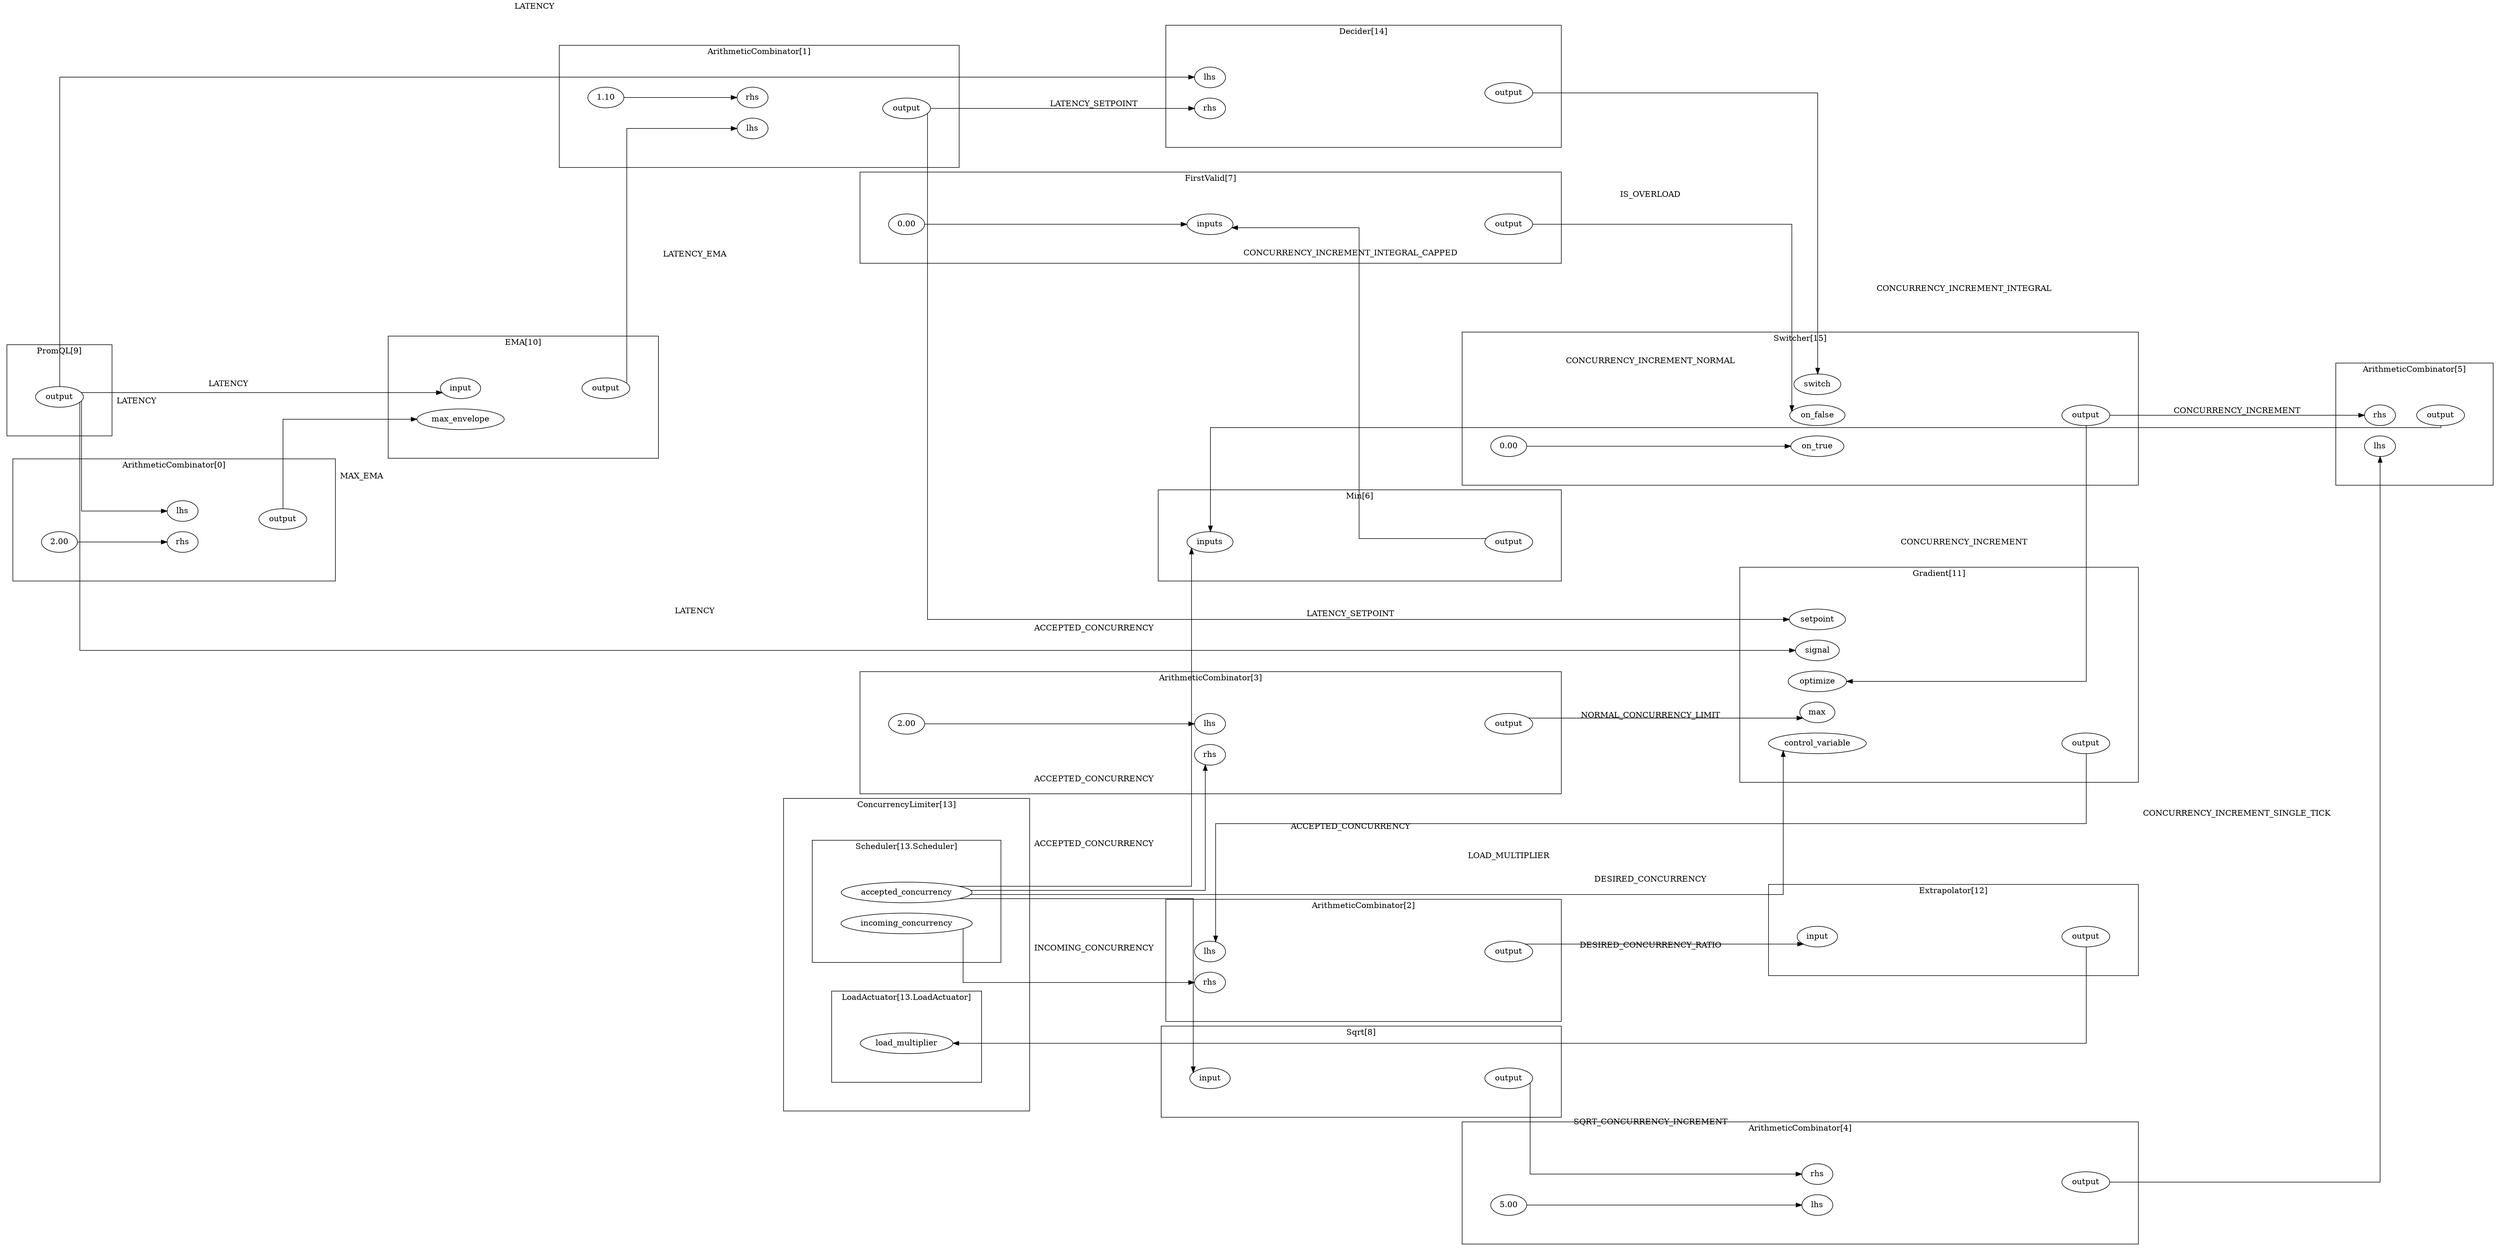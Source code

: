 digraph  {
	subgraph cluster_s1 {
		label="ArithmeticCombinator[0]";margin="50.0";
		n4[label="2.00"];
		n2[label="lhs"];
		n5[label="output"];
		n3[label="rhs"];
		n4->n3;
		n3->n5[style="invis"];
		{rank=same; n2;n3;};
		{rank=same; n5;};
		
	}
	subgraph cluster_s6 {
		label="ArithmeticCombinator[1]";margin="50.0";
		n9[label="1.10"];
		n7[label="lhs"];
		n10[label="output"];
		n8[label="rhs"];
		n9->n8;
		n8->n10[style="invis"];
		{rank=same; n7;n8;};
		{rank=same; n10;};
		
	}
	subgraph cluster_s11 {
		label="ArithmeticCombinator[2]";margin="50.0";
		n13[label="lhs"];
		n14[label="output"];
		n12[label="rhs"];
		n13->n14[style="invis"];
		{rank=same; n12;n13;};
		{rank=same; n14;};
		
	}
	subgraph cluster_s15 {
		label="ArithmeticCombinator[3]";margin="50.0";
		n18[label="2.00"];
		n17[label="lhs"];
		n19[label="output"];
		n16[label="rhs"];
		n18->n17;
		n17->n19[style="invis"];
		{rank=same; n16;n17;};
		{rank=same; n19;};
		
	}
	subgraph cluster_s20 {
		label="ArithmeticCombinator[4]";margin="50.0";
		n23[label="5.00"];
		n22[label="lhs"];
		n24[label="output"];
		n21[label="rhs"];
		n23->n22;
		n22->n24[style="invis"];
		{rank=same; n21;n22;};
		{rank=same; n24;};
		
	}
	subgraph cluster_s25 {
		label="ArithmeticCombinator[5]";margin="50.0";
		n26[label="lhs"];
		n28[label="output"];
		n27[label="rhs"];
		n27->n28[style="invis"];
		{rank=same; n26;n27;};
		{rank=same; n28;};
		
	}
	subgraph cluster_s55 {
		subgraph cluster_s59 {
			label="LoadActuator[13.LoadActuator]";margin="50.0";
			n60[label="load_multiplier"];
			{rank=same; n60;};
			
		}
		subgraph cluster_s56 {
			label="Scheduler[13.Scheduler]";margin="50.0";
			n57[label="accepted_concurrency"];
			n58[label="incoming_concurrency"];
			{rank=same; n57;n58;};
			
		}
		label="ConcurrencyLimiter[13]";margin="50.0";
		
	}
	subgraph cluster_s61 {
		label="Decider[14]";margin="50.0";
		n63[label="lhs"];
		n64[label="output"];
		n62[label="rhs"];
		n63->n64[style="invis"];
		{rank=same; n62;n63;};
		{rank=same; n64;};
		
	}
	subgraph cluster_s41 {
		label="EMA[10]";margin="50.0";
		n43[label="input"];
		n42[label="max_envelope"];
		n44[label="output"];
		n43->n44[style="invis"];
		{rank=same; n42;n43;};
		{rank=same; n44;};
		
	}
	subgraph cluster_s52 {
		label="Extrapolator[12]";margin="50.0";
		n53[label="input"];
		n54[label="output"];
		n53->n54[style="invis"];
		{rank=same; n53;};
		{rank=same; n54;};
		
	}
	subgraph cluster_s32 {
		label="FirstValid[7]";margin="50.0";
		n34[label="0.00"];
		n33[label="inputs"];
		n35[label="output"];
		n34->n33;
		n33->n35[style="invis"];
		{rank=same; n33;n33;};
		{rank=same; n35;};
		
	}
	subgraph cluster_s45 {
		label="Gradient[11]";margin="50.0";
		n50[label="control_variable"];
		n49[label="max"];
		n48[label="optimize"];
		n51[label="output"];
		n47[label="setpoint"];
		n46[label="signal"];
		n50->n51[style="invis"];
		{rank=same; n46;n47;n48;n49;n50;};
		{rank=same; n51;};
		
	}
	subgraph cluster_s29 {
		label="Min[6]";margin="50.0";
		n30[label="inputs"];
		n31[label="output"];
		n30->n31[style="invis"];
		{rank=same; n31;};
		{rank=same; n30;n30;};
		
	}
	subgraph cluster_s39 {
		label="PromQL[9]";margin="50.0";
		n40[label="output"];
		{rank=same; n40;};
		
	}
	subgraph cluster_s36 {
		label="Sqrt[8]";margin="50.0";
		n37[label="input"];
		n38[label="output"];
		n37->n38[style="invis"];
		{rank=same; n37;};
		{rank=same; n38;};
		
	}
	subgraph cluster_s65 {
		label="Switcher[15]";margin="50.0";
		n67[label="0.00"];
		n68[label="on_false"];
		n66[label="on_true"];
		n70[label="output"];
		n69[label="switch"];
		n67->n66;
		n69->n70[style="invis"];
		{rank=same; n66;n68;n69;};
		{rank=same; n70;};
		
	}
	rankdir="LR";splines="ortho";
	n57->n16[label="ACCEPTED_CONCURRENCY"];
	n57->n30[label="ACCEPTED_CONCURRENCY"];
	n57->n37[label="ACCEPTED_CONCURRENCY"];
	n57->n50[label="ACCEPTED_CONCURRENCY"];
	n58->n12[label="INCOMING_CONCURRENCY"];
	n5->n42[label="MAX_EMA"];
	n24->n26[label="CONCURRENCY_INCREMENT_SINGLE_TICK"];
	n35->n68[label="CONCURRENCY_INCREMENT_NORMAL"];
	n38->n21[label="SQRT_CONCURRENCY_INCREMENT"];
	n40->n2[label="LATENCY"];
	n40->n43[label="LATENCY"];
	n40->n46[label="LATENCY"];
	n40->n63[label="LATENCY"];
	n44->n7[label="LATENCY_EMA"];
	n54->n60[label="LOAD_MULTIPLIER"];
	n31->n33[label="CONCURRENCY_INCREMENT_INTEGRAL_CAPPED"];
	n70->n27[label="CONCURRENCY_INCREMENT"];
	n70->n48[label="CONCURRENCY_INCREMENT"];
	n10->n47[label="LATENCY_SETPOINT"];
	n10->n62[label="LATENCY_SETPOINT"];
	n14->n53[label="DESIRED_CONCURRENCY_RATIO"];
	n19->n49[label="NORMAL_CONCURRENCY_LIMIT"];
	n28->n30[label="CONCURRENCY_INCREMENT_INTEGRAL"];
	n51->n13[label="DESIRED_CONCURRENCY"];
	n64->n69[label="IS_OVERLOAD"];
	
}
